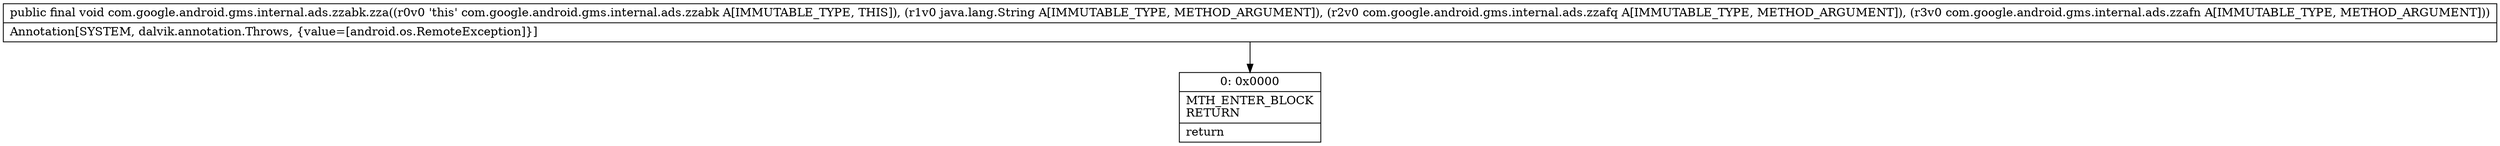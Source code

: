 digraph "CFG forcom.google.android.gms.internal.ads.zzabk.zza(Ljava\/lang\/String;Lcom\/google\/android\/gms\/internal\/ads\/zzafq;Lcom\/google\/android\/gms\/internal\/ads\/zzafn;)V" {
Node_0 [shape=record,label="{0\:\ 0x0000|MTH_ENTER_BLOCK\lRETURN\l|return\l}"];
MethodNode[shape=record,label="{public final void com.google.android.gms.internal.ads.zzabk.zza((r0v0 'this' com.google.android.gms.internal.ads.zzabk A[IMMUTABLE_TYPE, THIS]), (r1v0 java.lang.String A[IMMUTABLE_TYPE, METHOD_ARGUMENT]), (r2v0 com.google.android.gms.internal.ads.zzafq A[IMMUTABLE_TYPE, METHOD_ARGUMENT]), (r3v0 com.google.android.gms.internal.ads.zzafn A[IMMUTABLE_TYPE, METHOD_ARGUMENT]))  | Annotation[SYSTEM, dalvik.annotation.Throws, \{value=[android.os.RemoteException]\}]\l}"];
MethodNode -> Node_0;
}

